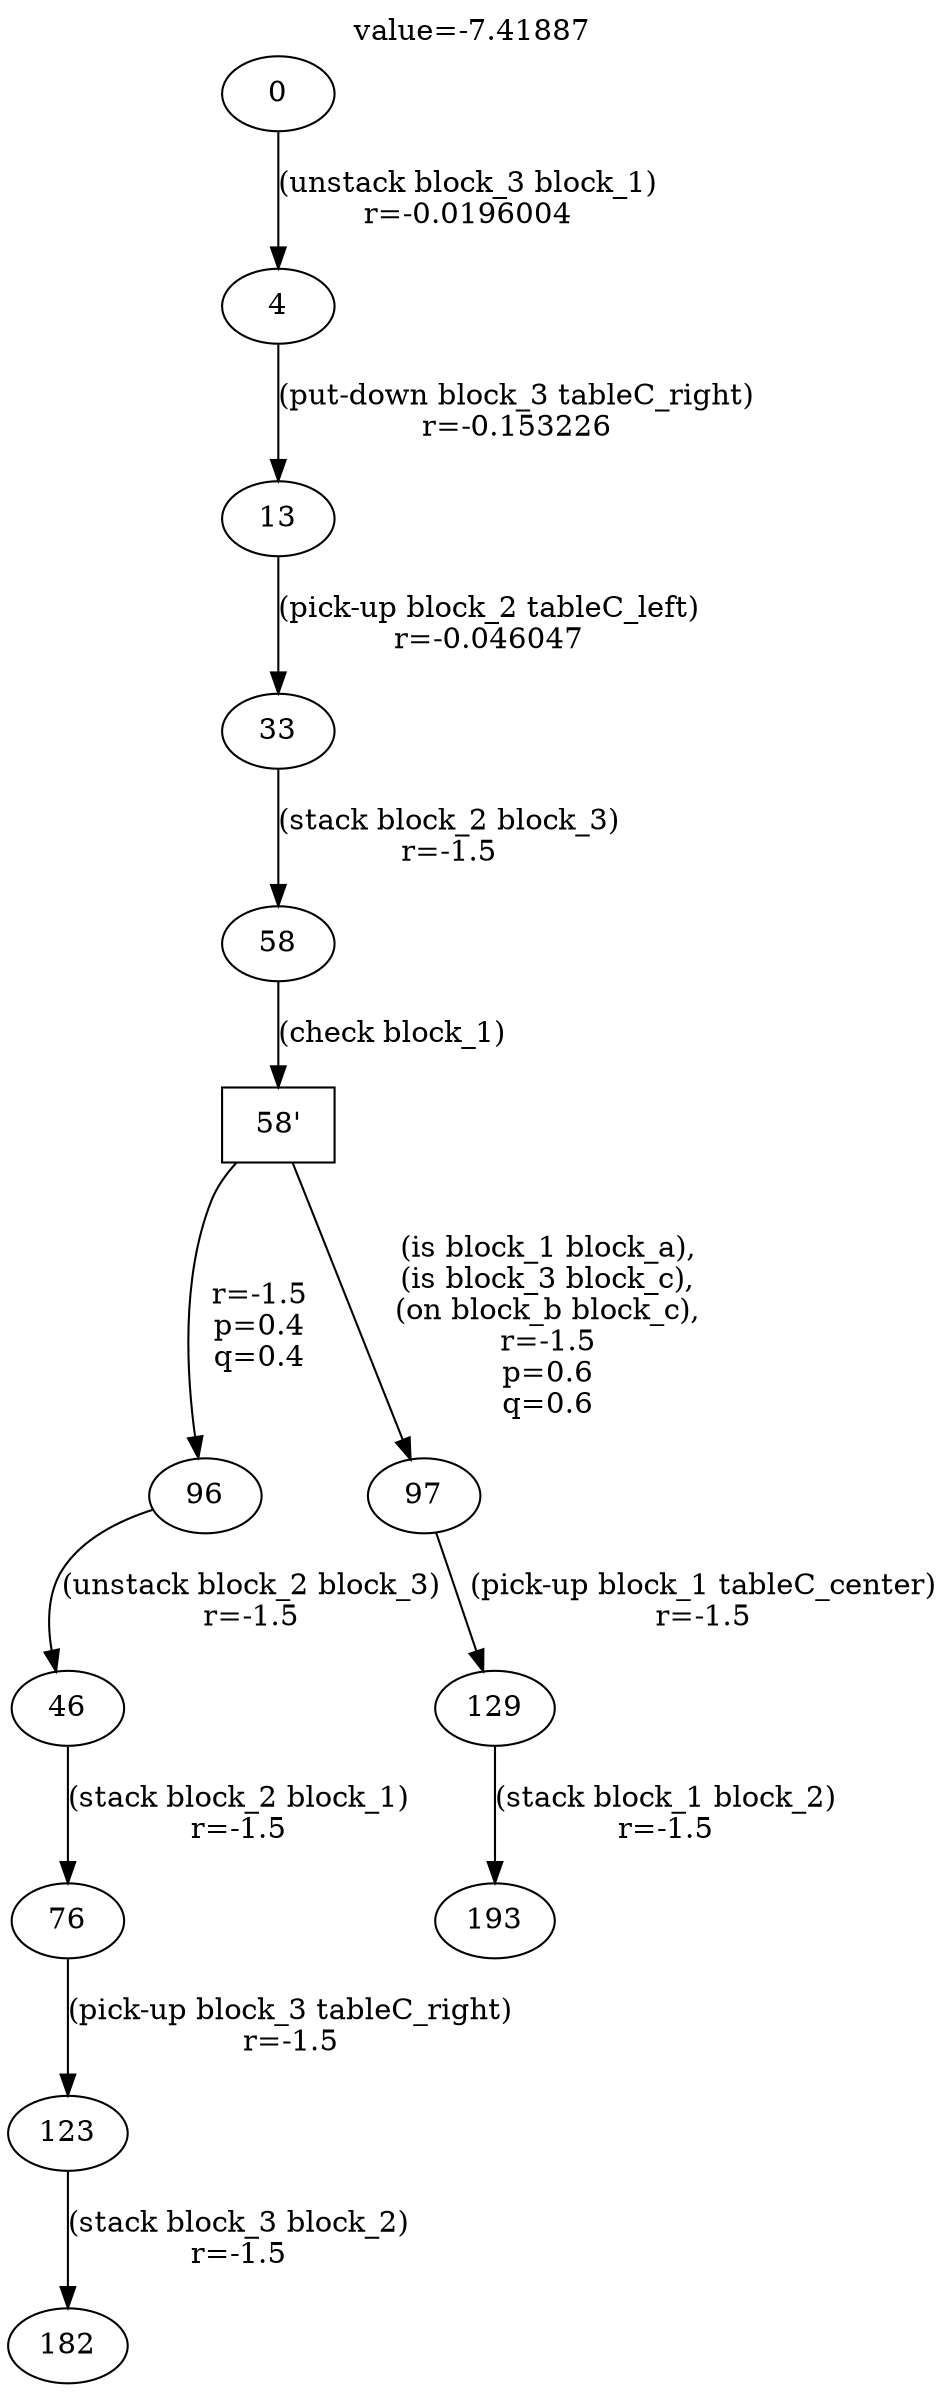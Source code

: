digraph g{
label="value=-7.41887"
labelloc=top
0->4 [ label="(unstack block_3 block_1)
r=-0.0196004" ];
4->13 [ label="(put-down block_3 tableC_right)
r=-0.153226" ];
13->33 [ label="(pick-up block_2 tableC_left)
r=-0.046047" ];
33->58 [ label="(stack block_2 block_3)
r=-1.5" ];
"58'" [ shape=box ] ;
58->"58'" [ label="(check block_1)" ];
"58'"->96 [ label="
r=-1.5
p=0.4
q=0.4" ];
96->46 [ label="(unstack block_2 block_3)
r=-1.5" ];
46->76 [ label="(stack block_2 block_1)
r=-1.5" ];
76->123 [ label="(pick-up block_3 tableC_right)
r=-1.5" ];
123->182 [ label="(stack block_3 block_2)
r=-1.5" ];
"58'"->97 [ label="
(is block_1 block_a),
(is block_3 block_c),
(on block_b block_c),
r=-1.5
p=0.6
q=0.6" ];
97->129 [ label="(pick-up block_1 tableC_center)
r=-1.5" ];
129->193 [ label="(stack block_1 block_2)
r=-1.5" ];
}
